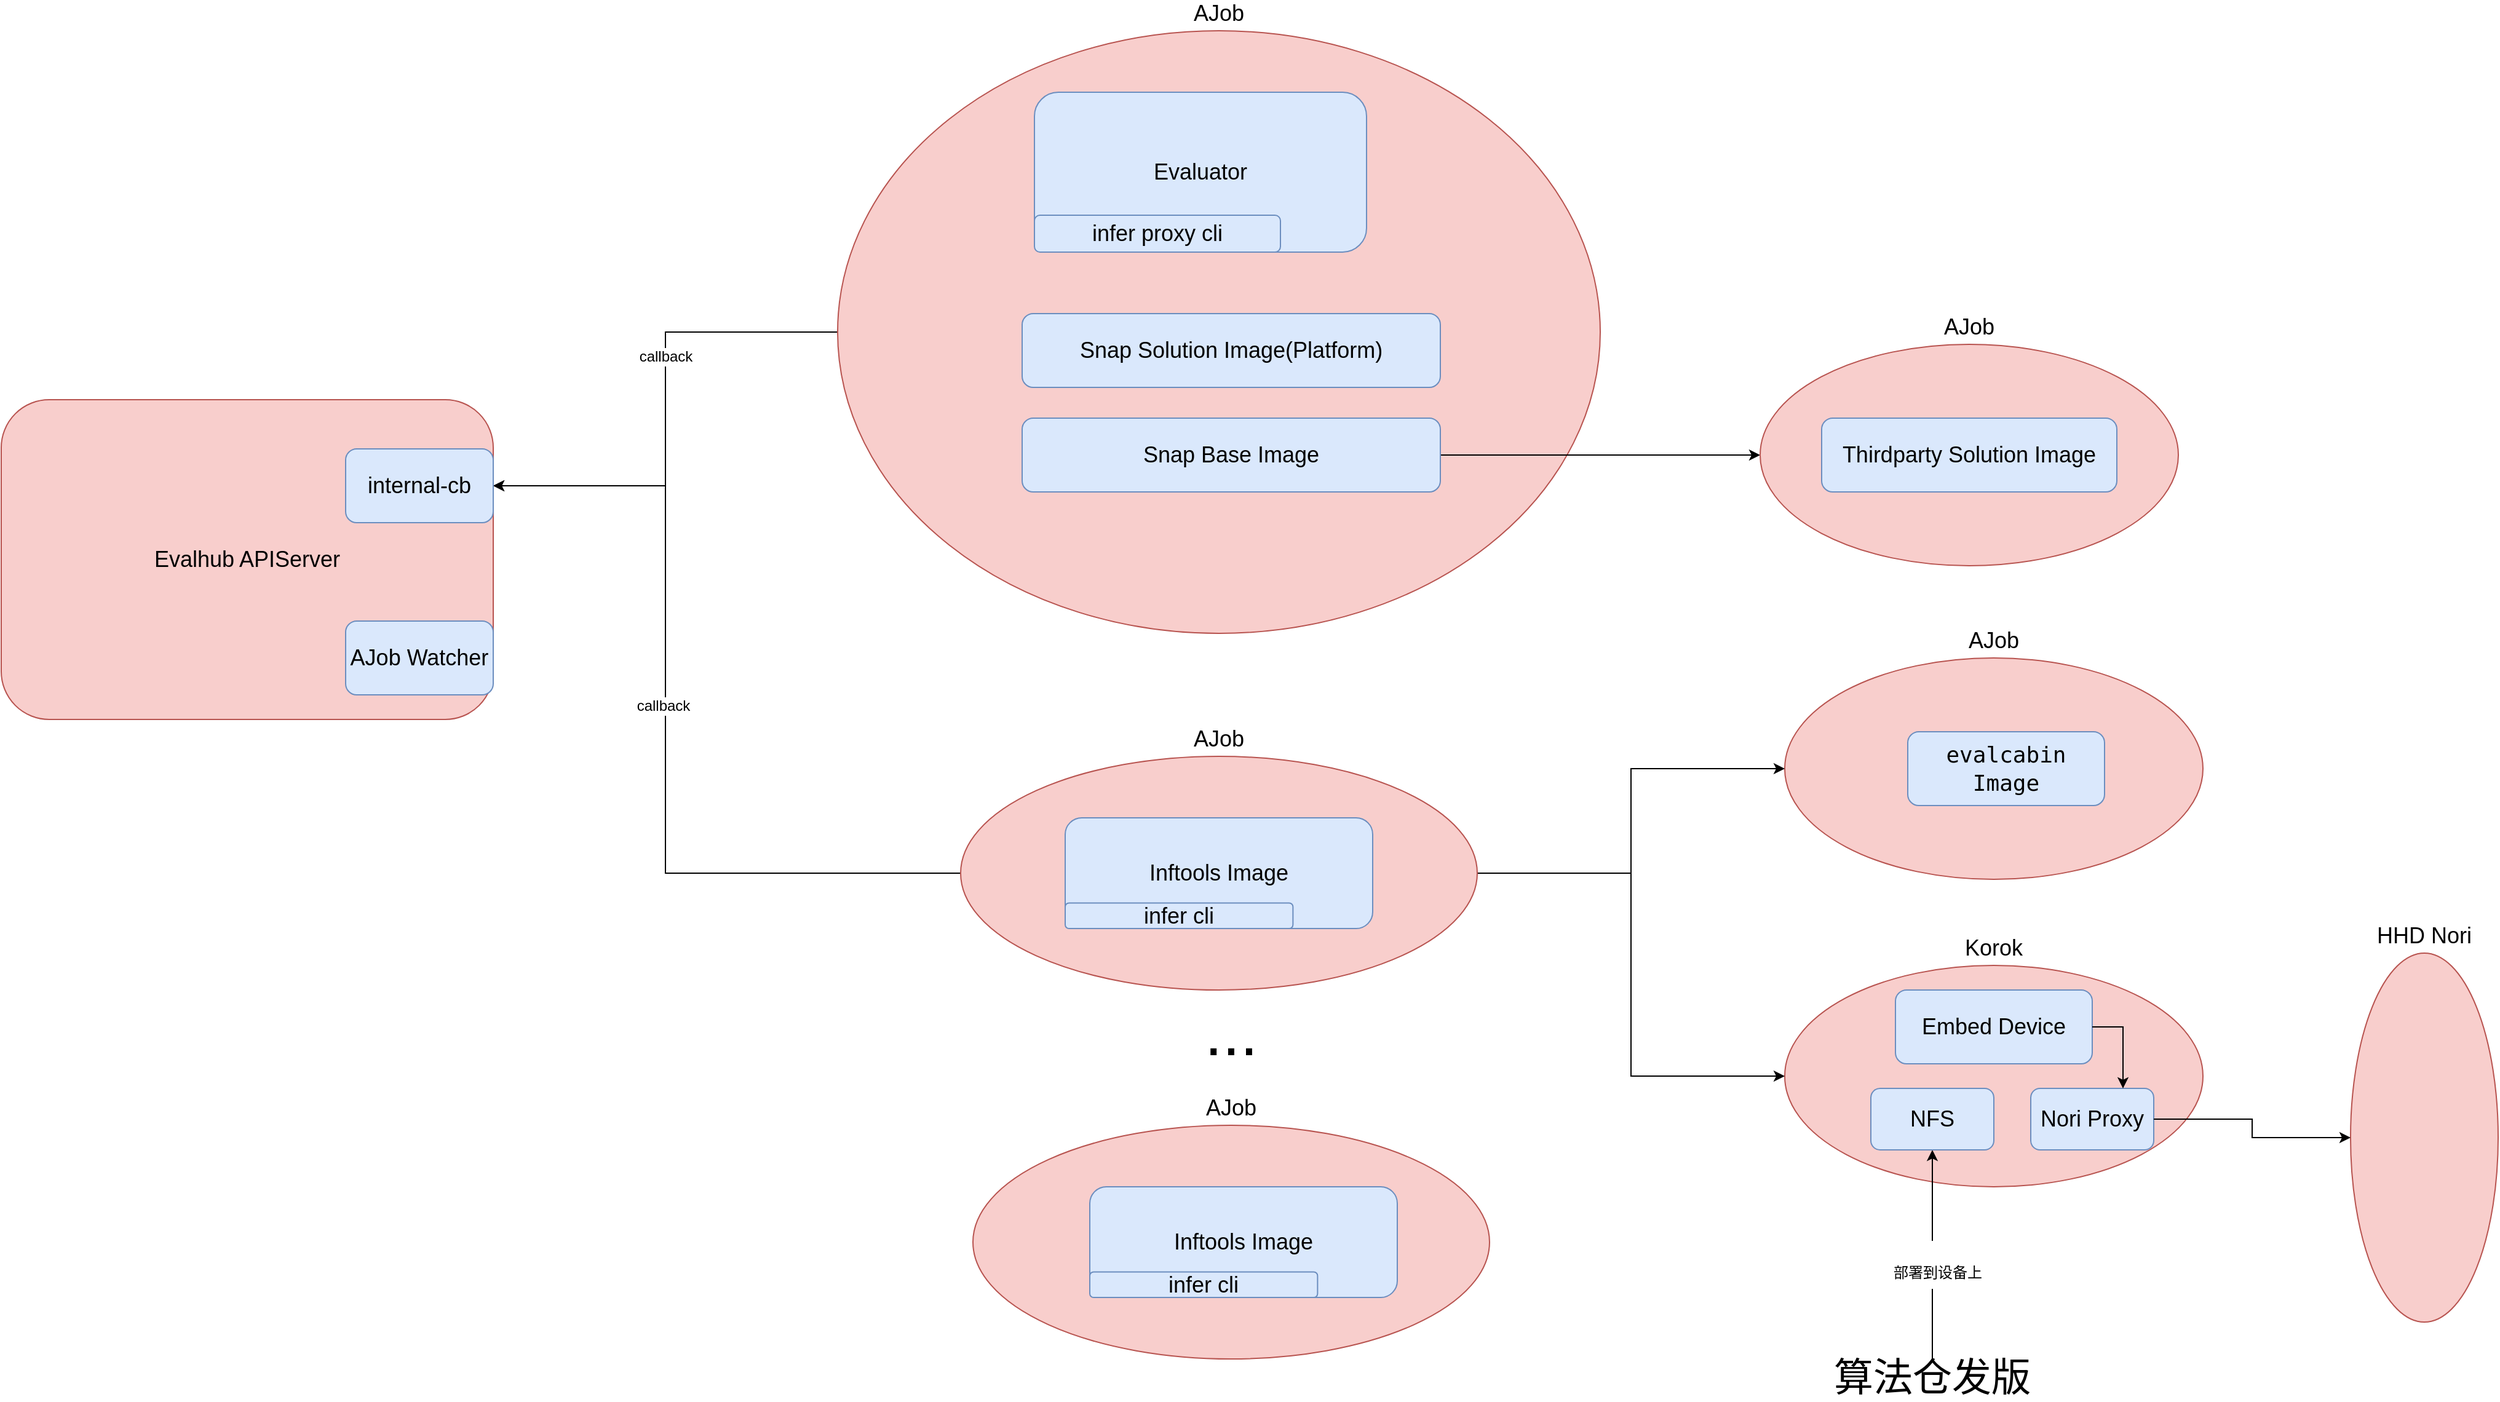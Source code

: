 <mxfile version="20.8.21" type="github">
  <diagram name="第 1 页" id="CxNV2_DBsOv5uQ48vzlA">
    <mxGraphModel dx="1434" dy="828" grid="1" gridSize="10" guides="1" tooltips="1" connect="1" arrows="1" fold="1" page="1" pageScale="1" pageWidth="3300" pageHeight="4681" math="0" shadow="0">
      <root>
        <mxCell id="0" />
        <mxCell id="1" parent="0" />
        <mxCell id="QrJ_XhkReMuVfLxHztqe-14" style="edgeStyle=orthogonalEdgeStyle;rounded=0;orthogonalLoop=1;jettySize=auto;html=1;exitX=0;exitY=0.5;exitDx=0;exitDy=0;entryX=1;entryY=0.5;entryDx=0;entryDy=0;fontSize=52;" edge="1" parent="1" source="8EsmIynt7PhqSQ1WWh0B-13" target="QrJ_XhkReMuVfLxHztqe-13">
          <mxGeometry relative="1" as="geometry" />
        </mxCell>
        <mxCell id="QrJ_XhkReMuVfLxHztqe-18" value="callback" style="edgeLabel;html=1;align=center;verticalAlign=middle;resizable=0;points=[];fontSize=12;" vertex="1" connectable="0" parent="QrJ_XhkReMuVfLxHztqe-14">
          <mxGeometry x="-0.213" relative="1" as="geometry">
            <mxPoint as="offset" />
          </mxGeometry>
        </mxCell>
        <mxCell id="8EsmIynt7PhqSQ1WWh0B-13" value="&lt;font style=&quot;font-size: 18px;&quot;&gt;AJob&lt;/font&gt;" style="ellipse;whiteSpace=wrap;html=1;labelPosition=center;verticalLabelPosition=top;align=center;verticalAlign=bottom;fillColor=#f8cecc;strokeColor=#b85450;fontSize=18;" parent="1" vertex="1">
          <mxGeometry x="740" y="200" width="620" height="490" as="geometry" />
        </mxCell>
        <mxCell id="8EsmIynt7PhqSQ1WWh0B-29" value="Evalhub APIServer" style="rounded=1;whiteSpace=wrap;html=1;fillColor=#f8cecc;strokeColor=#b85450;fontSize=18;" parent="1" vertex="1">
          <mxGeometry x="60" y="500" width="400" height="260" as="geometry" />
        </mxCell>
        <mxCell id="8EsmIynt7PhqSQ1WWh0B-30" value="AJob Watcher" style="rounded=1;whiteSpace=wrap;html=1;fillColor=#dae8fc;strokeColor=#6c8ebf;fontSize=18;" parent="1" vertex="1">
          <mxGeometry x="340" y="680" width="120" height="60" as="geometry" />
        </mxCell>
        <mxCell id="8EsmIynt7PhqSQ1WWh0B-40" value="" style="group;movable=0;resizable=0;rotatable=0;deletable=0;editable=0;locked=1;connectable=0;" parent="1" vertex="1" connectable="0">
          <mxGeometry x="900" y="250" width="270" height="130" as="geometry" />
        </mxCell>
        <mxCell id="8EsmIynt7PhqSQ1WWh0B-38" value="Evaluator" style="rounded=1;whiteSpace=wrap;html=1;fillColor=#dae8fc;strokeColor=#6c8ebf;fontSize=18;" parent="8EsmIynt7PhqSQ1WWh0B-40" vertex="1">
          <mxGeometry width="270" height="130" as="geometry" />
        </mxCell>
        <mxCell id="8EsmIynt7PhqSQ1WWh0B-39" value="infer proxy cli" style="rounded=1;whiteSpace=wrap;html=1;fillColor=#dae8fc;strokeColor=#6c8ebf;fontSize=18;" parent="8EsmIynt7PhqSQ1WWh0B-40" vertex="1">
          <mxGeometry y="100" width="200" height="30" as="geometry" />
        </mxCell>
        <mxCell id="8EsmIynt7PhqSQ1WWh0B-41" value="Snap Solution Image(Platform)" style="rounded=1;whiteSpace=wrap;html=1;fillColor=#dae8fc;strokeColor=#6c8ebf;fontSize=18;" parent="1" vertex="1">
          <mxGeometry x="890" y="430" width="340" height="60" as="geometry" />
        </mxCell>
        <mxCell id="8EsmIynt7PhqSQ1WWh0B-49" style="edgeStyle=orthogonalEdgeStyle;rounded=0;orthogonalLoop=1;jettySize=auto;html=1;exitX=1;exitY=0.5;exitDx=0;exitDy=0;entryX=0;entryY=0.5;entryDx=0;entryDy=0;" parent="1" source="8EsmIynt7PhqSQ1WWh0B-42" target="8EsmIynt7PhqSQ1WWh0B-44" edge="1">
          <mxGeometry relative="1" as="geometry" />
        </mxCell>
        <mxCell id="8EsmIynt7PhqSQ1WWh0B-42" value="Snap Base Image" style="rounded=1;whiteSpace=wrap;html=1;fillColor=#dae8fc;strokeColor=#6c8ebf;fontSize=18;" parent="1" vertex="1">
          <mxGeometry x="890" y="515" width="340" height="60" as="geometry" />
        </mxCell>
        <mxCell id="8EsmIynt7PhqSQ1WWh0B-44" value="&lt;font style=&quot;font-size: 18px;&quot;&gt;AJob&lt;/font&gt;" style="ellipse;whiteSpace=wrap;html=1;labelPosition=center;verticalLabelPosition=top;align=center;verticalAlign=bottom;fillColor=#f8cecc;strokeColor=#b85450;fontSize=18;" parent="1" vertex="1">
          <mxGeometry x="1490" y="455" width="340" height="180" as="geometry" />
        </mxCell>
        <mxCell id="8EsmIynt7PhqSQ1WWh0B-45" value="&lt;font style=&quot;font-size: 18px;&quot;&gt;AJob&lt;/font&gt;" style="ellipse;whiteSpace=wrap;html=1;labelPosition=center;verticalLabelPosition=top;align=center;verticalAlign=bottom;fillColor=#f8cecc;strokeColor=#b85450;fontSize=18;" parent="1" vertex="1">
          <mxGeometry x="1510" y="710" width="340" height="180" as="geometry" />
        </mxCell>
        <mxCell id="8EsmIynt7PhqSQ1WWh0B-46" value="&lt;font style=&quot;font-size: 18px;&quot;&gt;Korok&lt;/font&gt;" style="ellipse;whiteSpace=wrap;html=1;labelPosition=center;verticalLabelPosition=top;align=center;verticalAlign=bottom;fillColor=#f8cecc;strokeColor=#b85450;fontSize=18;" parent="1" vertex="1">
          <mxGeometry x="1510" y="960" width="340" height="180" as="geometry" />
        </mxCell>
        <mxCell id="QrJ_XhkReMuVfLxHztqe-5" style="edgeStyle=orthogonalEdgeStyle;rounded=0;orthogonalLoop=1;jettySize=auto;html=1;exitX=1;exitY=0.5;exitDx=0;exitDy=0;entryX=0;entryY=0.5;entryDx=0;entryDy=0;" edge="1" parent="1" source="QrJ_XhkReMuVfLxHztqe-1" target="8EsmIynt7PhqSQ1WWh0B-45">
          <mxGeometry relative="1" as="geometry" />
        </mxCell>
        <mxCell id="QrJ_XhkReMuVfLxHztqe-6" style="edgeStyle=orthogonalEdgeStyle;rounded=0;orthogonalLoop=1;jettySize=auto;html=1;exitX=1;exitY=0.5;exitDx=0;exitDy=0;entryX=0;entryY=0.5;entryDx=0;entryDy=0;" edge="1" parent="1" source="QrJ_XhkReMuVfLxHztqe-1" target="8EsmIynt7PhqSQ1WWh0B-46">
          <mxGeometry relative="1" as="geometry" />
        </mxCell>
        <mxCell id="QrJ_XhkReMuVfLxHztqe-12" style="edgeStyle=orthogonalEdgeStyle;rounded=0;orthogonalLoop=1;jettySize=auto;html=1;exitX=0;exitY=0.5;exitDx=0;exitDy=0;fontSize=52;entryX=1;entryY=0.5;entryDx=0;entryDy=0;" edge="1" parent="1" source="QrJ_XhkReMuVfLxHztqe-1" target="QrJ_XhkReMuVfLxHztqe-13">
          <mxGeometry relative="1" as="geometry">
            <mxPoint x="530" y="470" as="targetPoint" />
            <Array as="points">
              <mxPoint x="600" y="885" />
              <mxPoint x="600" y="570" />
            </Array>
          </mxGeometry>
        </mxCell>
        <mxCell id="QrJ_XhkReMuVfLxHztqe-19" value="callback" style="edgeLabel;html=1;align=center;verticalAlign=middle;resizable=0;points=[];fontSize=12;" vertex="1" connectable="0" parent="QrJ_XhkReMuVfLxHztqe-12">
          <mxGeometry x="0.084" y="2" relative="1" as="geometry">
            <mxPoint as="offset" />
          </mxGeometry>
        </mxCell>
        <mxCell id="QrJ_XhkReMuVfLxHztqe-1" value="&lt;font style=&quot;font-size: 18px;&quot;&gt;AJob&lt;/font&gt;" style="ellipse;whiteSpace=wrap;html=1;labelPosition=center;verticalLabelPosition=top;align=center;verticalAlign=bottom;fillColor=#f8cecc;strokeColor=#b85450;fontSize=18;" vertex="1" parent="1">
          <mxGeometry x="840" y="790" width="420" height="190" as="geometry" />
        </mxCell>
        <mxCell id="QrJ_XhkReMuVfLxHztqe-2" value="" style="group;movable=1;resizable=1;rotatable=1;deletable=1;editable=1;locked=0;connectable=1;" vertex="1" connectable="0" parent="1">
          <mxGeometry x="925" y="840" width="250" height="90" as="geometry" />
        </mxCell>
        <mxCell id="QrJ_XhkReMuVfLxHztqe-3" value="Inftools Image" style="rounded=1;whiteSpace=wrap;html=1;fillColor=#dae8fc;strokeColor=#6c8ebf;fontSize=18;" vertex="1" parent="QrJ_XhkReMuVfLxHztqe-2">
          <mxGeometry width="250" height="90" as="geometry" />
        </mxCell>
        <mxCell id="QrJ_XhkReMuVfLxHztqe-4" value="infer cli" style="rounded=1;whiteSpace=wrap;html=1;fillColor=#dae8fc;strokeColor=#6c8ebf;fontSize=18;" vertex="1" parent="QrJ_XhkReMuVfLxHztqe-2">
          <mxGeometry y="69.231" width="185.185" height="20.769" as="geometry" />
        </mxCell>
        <mxCell id="QrJ_XhkReMuVfLxHztqe-7" value="&lt;font style=&quot;font-size: 18px;&quot;&gt;AJob&lt;/font&gt;" style="ellipse;whiteSpace=wrap;html=1;labelPosition=center;verticalLabelPosition=top;align=center;verticalAlign=bottom;fillColor=#f8cecc;strokeColor=#b85450;fontSize=18;" vertex="1" parent="1">
          <mxGeometry x="850" y="1090" width="420" height="190" as="geometry" />
        </mxCell>
        <mxCell id="QrJ_XhkReMuVfLxHztqe-8" value="" style="group;movable=1;resizable=1;rotatable=1;deletable=1;editable=1;locked=0;connectable=1;" vertex="1" connectable="0" parent="1">
          <mxGeometry x="945" y="1140" width="250" height="90" as="geometry" />
        </mxCell>
        <mxCell id="QrJ_XhkReMuVfLxHztqe-9" value="Inftools Image" style="rounded=1;whiteSpace=wrap;html=1;fillColor=#dae8fc;strokeColor=#6c8ebf;fontSize=18;" vertex="1" parent="QrJ_XhkReMuVfLxHztqe-8">
          <mxGeometry width="250" height="90" as="geometry" />
        </mxCell>
        <mxCell id="QrJ_XhkReMuVfLxHztqe-10" value="infer cli" style="rounded=1;whiteSpace=wrap;html=1;fillColor=#dae8fc;strokeColor=#6c8ebf;fontSize=18;" vertex="1" parent="QrJ_XhkReMuVfLxHztqe-8">
          <mxGeometry y="69.231" width="185.185" height="20.769" as="geometry" />
        </mxCell>
        <mxCell id="QrJ_XhkReMuVfLxHztqe-11" value="&lt;font style=&quot;font-size: 52px;&quot;&gt;...&lt;/font&gt;" style="text;html=1;strokeColor=none;fillColor=none;align=center;verticalAlign=middle;whiteSpace=wrap;rounded=0;" vertex="1" parent="1">
          <mxGeometry x="1030" y="1000" width="60" height="30" as="geometry" />
        </mxCell>
        <mxCell id="QrJ_XhkReMuVfLxHztqe-13" value="internal-cb" style="rounded=1;whiteSpace=wrap;html=1;fillColor=#dae8fc;strokeColor=#6c8ebf;fontSize=18;" vertex="1" parent="1">
          <mxGeometry x="340" y="540" width="120" height="60" as="geometry" />
        </mxCell>
        <mxCell id="QrJ_XhkReMuVfLxHztqe-20" value="" style="group;movable=1;resizable=1;rotatable=1;deletable=1;editable=1;locked=0;connectable=1;" vertex="1" connectable="0" parent="1">
          <mxGeometry x="1710" y="1060" width="100" height="50" as="geometry" />
        </mxCell>
        <mxCell id="QrJ_XhkReMuVfLxHztqe-21" value="Nori Proxy" style="rounded=1;whiteSpace=wrap;html=1;fillColor=#dae8fc;strokeColor=#6c8ebf;fontSize=18;" vertex="1" parent="QrJ_XhkReMuVfLxHztqe-20">
          <mxGeometry width="100" height="50" as="geometry" />
        </mxCell>
        <mxCell id="QrJ_XhkReMuVfLxHztqe-23" value="" style="group;movable=1;resizable=1;rotatable=1;deletable=1;editable=1;locked=0;connectable=1;" vertex="1" connectable="0" parent="1">
          <mxGeometry x="1600" y="980" width="160" height="60" as="geometry" />
        </mxCell>
        <mxCell id="QrJ_XhkReMuVfLxHztqe-24" value="Embed Device" style="rounded=1;whiteSpace=wrap;html=1;fillColor=#dae8fc;strokeColor=#6c8ebf;fontSize=18;" vertex="1" parent="QrJ_XhkReMuVfLxHztqe-23">
          <mxGeometry width="160" height="60" as="geometry" />
        </mxCell>
        <mxCell id="QrJ_XhkReMuVfLxHztqe-26" value="&lt;font style=&quot;font-size: 18px;&quot;&gt;HHD Nori&lt;/font&gt;" style="ellipse;whiteSpace=wrap;html=1;labelPosition=center;verticalLabelPosition=top;align=center;verticalAlign=bottom;fillColor=#f8cecc;strokeColor=#b85450;fontSize=18;" vertex="1" parent="1">
          <mxGeometry x="1970" y="950" width="120" height="300" as="geometry" />
        </mxCell>
        <mxCell id="QrJ_XhkReMuVfLxHztqe-28" style="edgeStyle=orthogonalEdgeStyle;rounded=0;orthogonalLoop=1;jettySize=auto;html=1;exitX=1;exitY=0.5;exitDx=0;exitDy=0;fontSize=12;" edge="1" parent="1" source="QrJ_XhkReMuVfLxHztqe-21" target="QrJ_XhkReMuVfLxHztqe-26">
          <mxGeometry relative="1" as="geometry" />
        </mxCell>
        <mxCell id="QrJ_XhkReMuVfLxHztqe-29" value="" style="group;movable=1;resizable=1;rotatable=1;deletable=1;editable=1;locked=0;connectable=1;" vertex="1" connectable="0" parent="1">
          <mxGeometry x="1610" y="770" width="160" height="60" as="geometry" />
        </mxCell>
        <mxCell id="QrJ_XhkReMuVfLxHztqe-30" value="&lt;code&gt;evalcabin Image&lt;/code&gt;" style="rounded=1;whiteSpace=wrap;html=1;fillColor=#dae8fc;strokeColor=#6c8ebf;fontSize=18;" vertex="1" parent="QrJ_XhkReMuVfLxHztqe-29">
          <mxGeometry width="160" height="60" as="geometry" />
        </mxCell>
        <mxCell id="QrJ_XhkReMuVfLxHztqe-33" style="edgeStyle=orthogonalEdgeStyle;rounded=0;orthogonalLoop=1;jettySize=auto;html=1;exitX=0.5;exitY=0;exitDx=0;exitDy=0;fontSize=32;entryX=0.5;entryY=1;entryDx=0;entryDy=0;" edge="1" parent="1" source="QrJ_XhkReMuVfLxHztqe-32" target="QrJ_XhkReMuVfLxHztqe-35">
          <mxGeometry relative="1" as="geometry" />
        </mxCell>
        <mxCell id="QrJ_XhkReMuVfLxHztqe-38" value="&lt;font style=&quot;font-size: 12px;&quot;&gt;部署到设备上&lt;/font&gt;" style="edgeLabel;html=1;align=center;verticalAlign=middle;resizable=0;points=[];fontSize=32;" vertex="1" connectable="0" parent="QrJ_XhkReMuVfLxHztqe-33">
          <mxGeometry x="-0.094" y="-4" relative="1" as="geometry">
            <mxPoint as="offset" />
          </mxGeometry>
        </mxCell>
        <mxCell id="QrJ_XhkReMuVfLxHztqe-32" value="&lt;font style=&quot;font-size: 32px;&quot;&gt;算法仓发版&lt;/font&gt;" style="text;html=1;strokeColor=none;fillColor=none;align=center;verticalAlign=middle;whiteSpace=wrap;rounded=0;fontSize=12;" vertex="1" parent="1">
          <mxGeometry x="1495" y="1280" width="270" height="30" as="geometry" />
        </mxCell>
        <mxCell id="QrJ_XhkReMuVfLxHztqe-34" value="" style="group;movable=1;resizable=1;rotatable=1;deletable=1;editable=1;locked=0;connectable=1;" vertex="1" connectable="0" parent="1">
          <mxGeometry x="1580" y="1060" width="100" height="50" as="geometry" />
        </mxCell>
        <mxCell id="QrJ_XhkReMuVfLxHztqe-35" value="NFS" style="rounded=1;whiteSpace=wrap;html=1;fillColor=#dae8fc;strokeColor=#6c8ebf;fontSize=18;" vertex="1" parent="QrJ_XhkReMuVfLxHztqe-34">
          <mxGeometry width="100" height="50" as="geometry" />
        </mxCell>
        <mxCell id="QrJ_XhkReMuVfLxHztqe-37" style="edgeStyle=orthogonalEdgeStyle;rounded=0;orthogonalLoop=1;jettySize=auto;html=1;exitX=1;exitY=0.5;exitDx=0;exitDy=0;entryX=0.75;entryY=0;entryDx=0;entryDy=0;fontSize=32;" edge="1" parent="1" source="QrJ_XhkReMuVfLxHztqe-24" target="QrJ_XhkReMuVfLxHztqe-21">
          <mxGeometry relative="1" as="geometry" />
        </mxCell>
        <mxCell id="QrJ_XhkReMuVfLxHztqe-39" value="Thirdparty Solution Image" style="rounded=1;whiteSpace=wrap;html=1;fillColor=#dae8fc;strokeColor=#6c8ebf;fontSize=18;" vertex="1" parent="1">
          <mxGeometry x="1540" y="515" width="240" height="60" as="geometry" />
        </mxCell>
      </root>
    </mxGraphModel>
  </diagram>
</mxfile>
